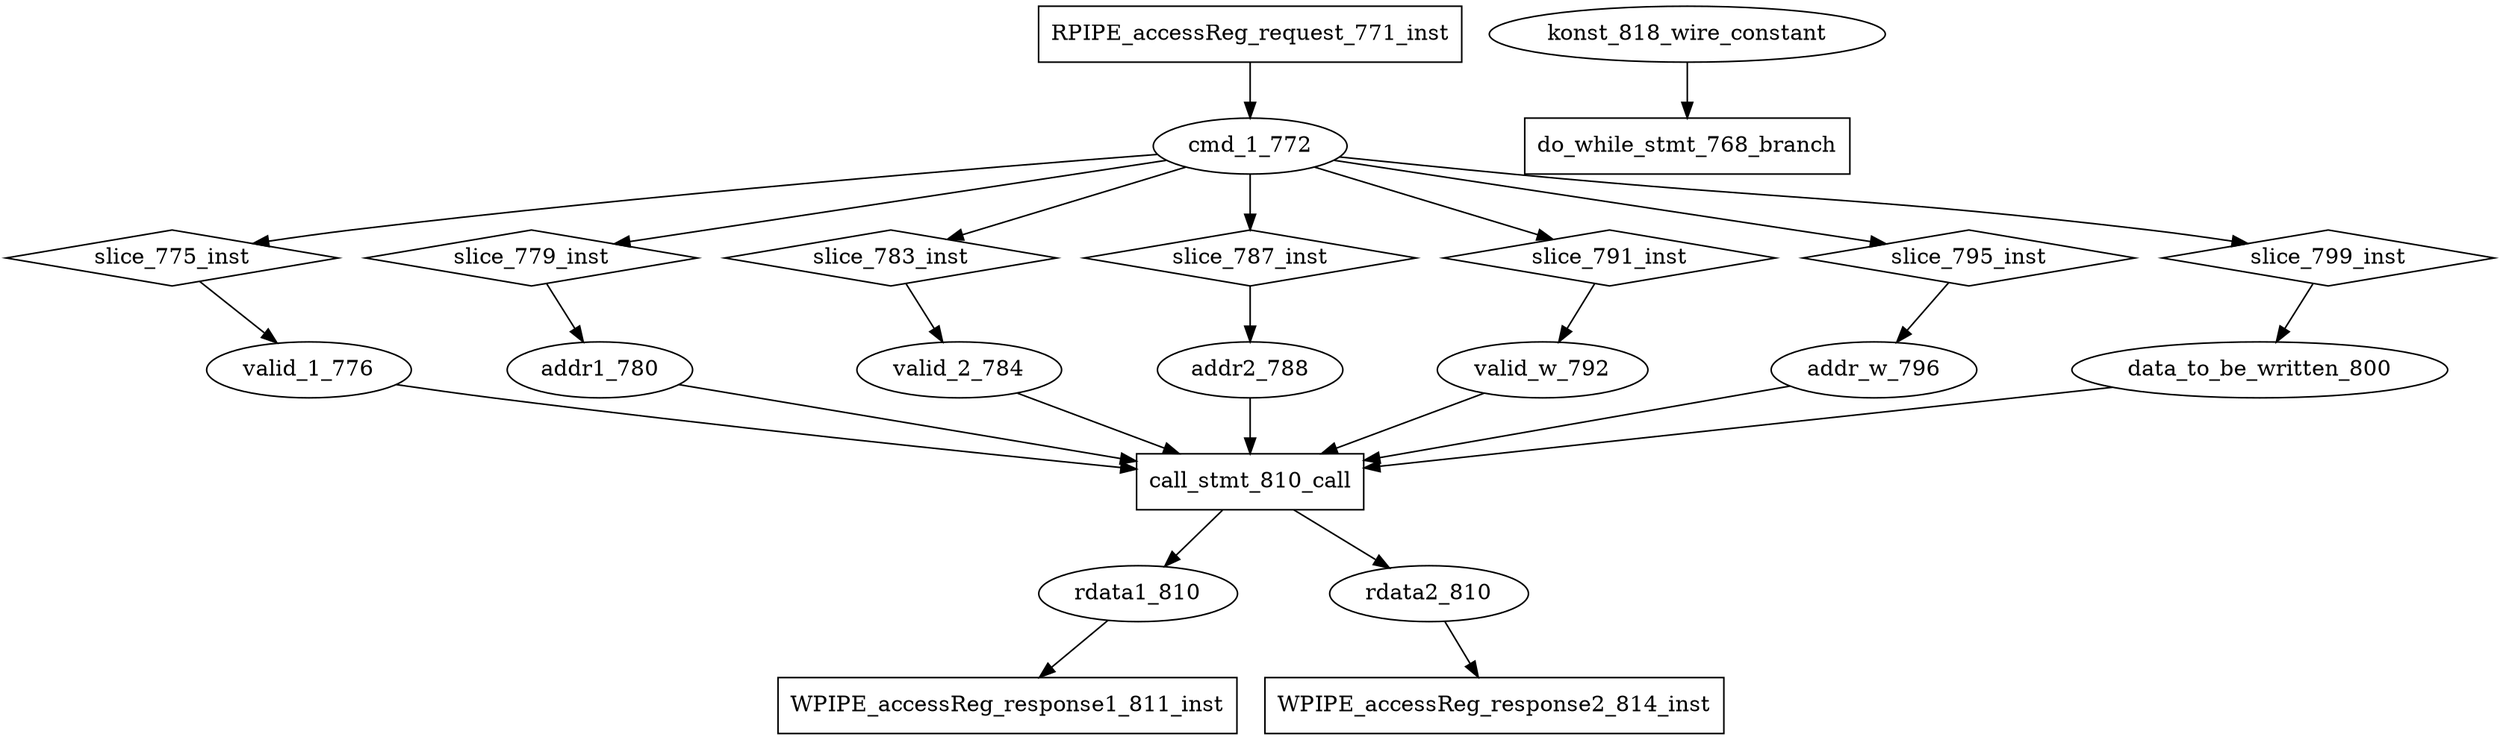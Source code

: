 digraph data_path {
  addr1_780 [shape=ellipse];
  addr2_788 [shape=ellipse];
  addr_w_796 [shape=ellipse];
  cmd_1_772 [shape=ellipse];
  data_to_be_written_800 [shape=ellipse];
  konst_818_wire_constant [shape=ellipse];
  rdata1_810 [shape=ellipse];
  rdata2_810 [shape=ellipse];
  valid_1_776 [shape=ellipse];
  valid_2_784 [shape=ellipse];
  valid_w_792 [shape=ellipse];
  RPIPE_accessReg_request_771_inst [shape=rectangle];
RPIPE_accessReg_request_771_inst -> cmd_1_772;
  WPIPE_accessReg_response1_811_inst [shape=rectangle];
rdata1_810  -> WPIPE_accessReg_response1_811_inst;
  WPIPE_accessReg_response2_814_inst [shape=rectangle];
rdata2_810  -> WPIPE_accessReg_response2_814_inst;
  call_stmt_810_call [shape=rectangle];
valid_1_776  -> call_stmt_810_call;
addr1_780  -> call_stmt_810_call;
valid_2_784  -> call_stmt_810_call;
addr2_788  -> call_stmt_810_call;
valid_w_792  -> call_stmt_810_call;
addr_w_796  -> call_stmt_810_call;
data_to_be_written_800  -> call_stmt_810_call;
call_stmt_810_call -> rdata1_810;
call_stmt_810_call -> rdata2_810;
  do_while_stmt_768_branch [shape=rectangle];
konst_818_wire_constant  -> do_while_stmt_768_branch;
  slice_775_inst [shape=diamond];
cmd_1_772  -> slice_775_inst;
slice_775_inst -> valid_1_776;
  slice_779_inst [shape=diamond];
cmd_1_772  -> slice_779_inst;
slice_779_inst -> addr1_780;
  slice_783_inst [shape=diamond];
cmd_1_772  -> slice_783_inst;
slice_783_inst -> valid_2_784;
  slice_787_inst [shape=diamond];
cmd_1_772  -> slice_787_inst;
slice_787_inst -> addr2_788;
  slice_791_inst [shape=diamond];
cmd_1_772  -> slice_791_inst;
slice_791_inst -> valid_w_792;
  slice_795_inst [shape=diamond];
cmd_1_772  -> slice_795_inst;
slice_795_inst -> addr_w_796;
  slice_799_inst [shape=diamond];
cmd_1_772  -> slice_799_inst;
slice_799_inst -> data_to_be_written_800;
}
